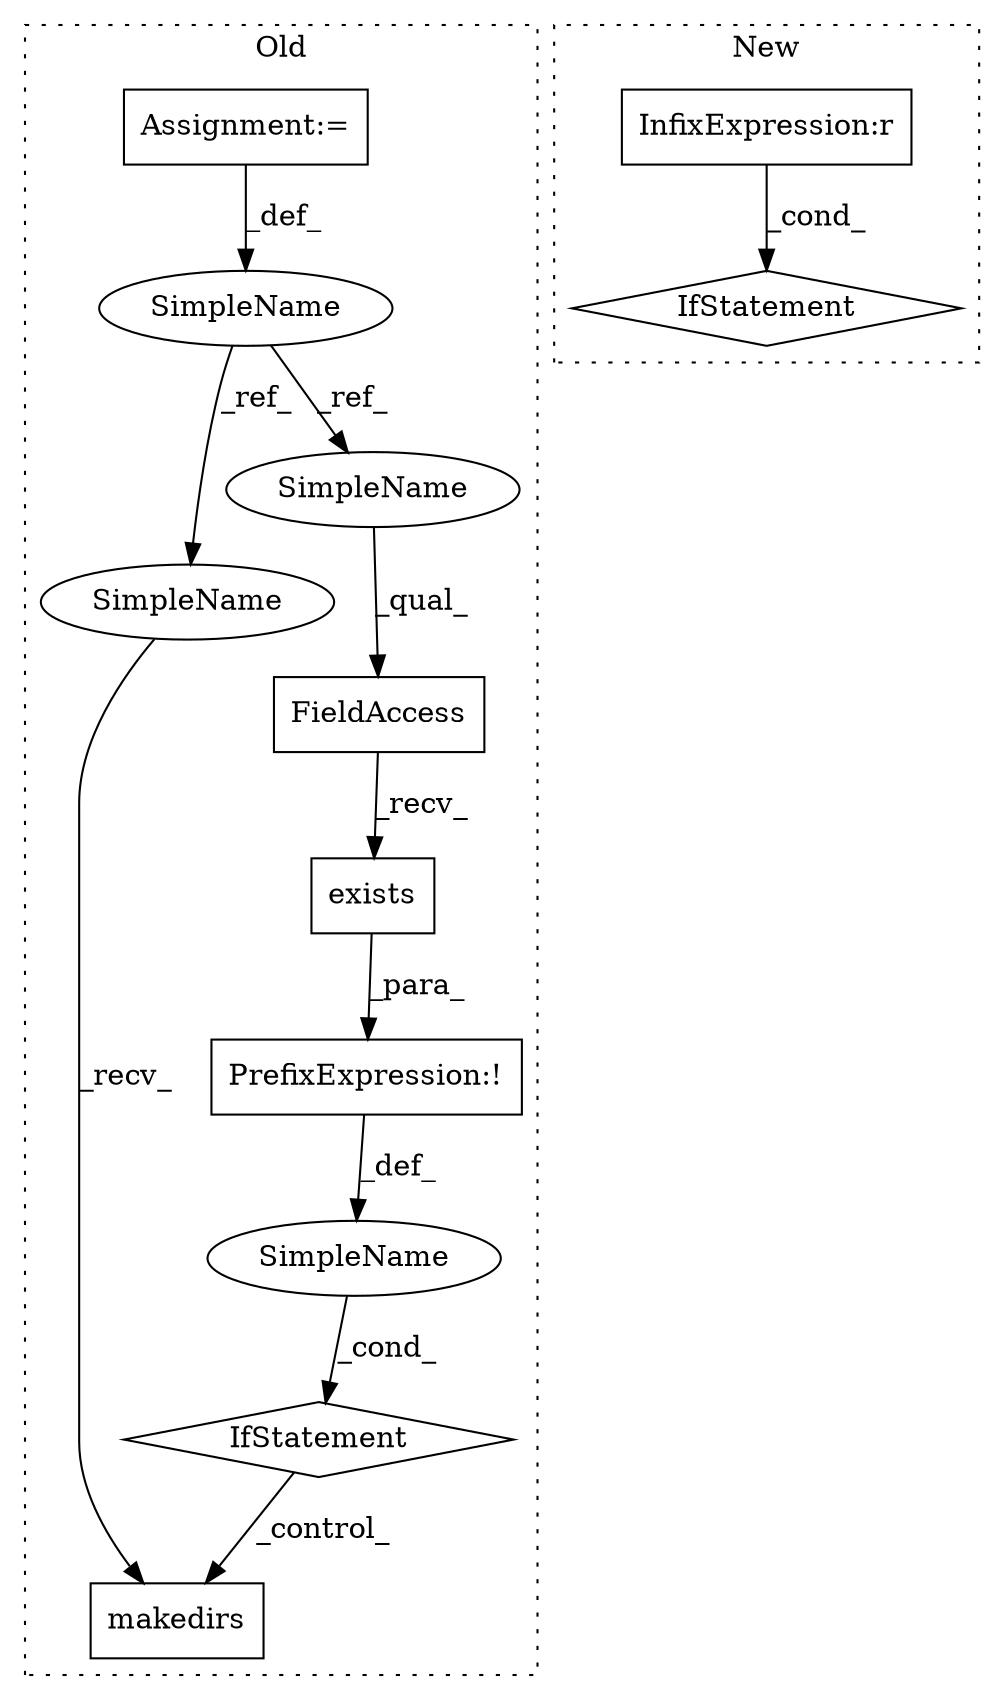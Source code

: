 digraph G {
subgraph cluster0 {
1 [label="makedirs" a="32" s="2215,2246" l="9,1" shape="box"];
3 [label="IfStatement" a="25" s="2159,2202" l="4,2" shape="diamond"];
4 [label="PrefixExpression:!" a="38" s="2163" l="1" shape="box"];
5 [label="SimpleName" a="42" s="" l="" shape="ellipse"];
6 [label="exists" a="32" s="2172,2201" l="7,1" shape="box"];
7 [label="FieldAccess" a="22" s="2164" l="7" shape="box"];
8 [label="SimpleName" a="42" s="170" l="2" shape="ellipse"];
10 [label="Assignment:=" a="7" s="170" l="2" shape="box"];
11 [label="SimpleName" a="42" s="2212" l="2" shape="ellipse"];
12 [label="SimpleName" a="42" s="2164" l="2" shape="ellipse"];
label = "Old";
style="dotted";
}
subgraph cluster1 {
2 [label="IfStatement" a="25" s="1145,1160" l="4,2" shape="diamond"];
9 [label="InfixExpression:r" a="27" s="1155" l="4" shape="box"];
label = "New";
style="dotted";
}
3 -> 1 [label="_control_"];
4 -> 5 [label="_def_"];
5 -> 3 [label="_cond_"];
6 -> 4 [label="_para_"];
7 -> 6 [label="_recv_"];
8 -> 11 [label="_ref_"];
8 -> 12 [label="_ref_"];
9 -> 2 [label="_cond_"];
10 -> 8 [label="_def_"];
11 -> 1 [label="_recv_"];
12 -> 7 [label="_qual_"];
}